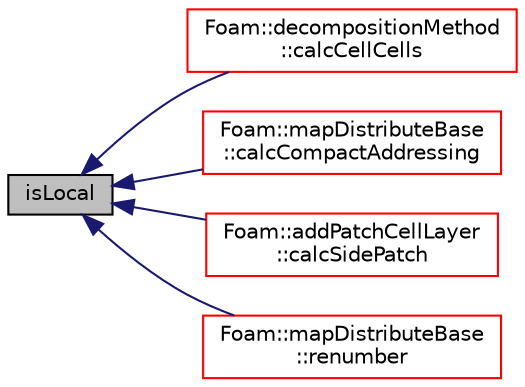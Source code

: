 digraph "isLocal"
{
  bgcolor="transparent";
  edge [fontname="Helvetica",fontsize="10",labelfontname="Helvetica",labelfontsize="10"];
  node [fontname="Helvetica",fontsize="10",shape=record];
  rankdir="LR";
  Node246 [label="isLocal",height=0.2,width=0.4,color="black", fillcolor="grey75", style="filled", fontcolor="black"];
  Node246 -> Node247 [dir="back",color="midnightblue",fontsize="10",style="solid",fontname="Helvetica"];
  Node247 [label="Foam::decompositionMethod\l::calcCellCells",height=0.2,width=0.4,color="red",URL="$a29949.html#a86727d8c968e3ae5d8f394879e2b3c8a",tooltip="Helper: determine (local or global) cellCells from mesh. "];
  Node246 -> Node253 [dir="back",color="midnightblue",fontsize="10",style="solid",fontname="Helvetica"];
  Node253 [label="Foam::mapDistributeBase\l::calcCompactAddressing",height=0.2,width=0.4,color="red",URL="$a28525.html#a9aa8f714ca633731d8581778176d547f",tooltip="Construct per processor compact addressing of the global elements. "];
  Node246 -> Node261 [dir="back",color="midnightblue",fontsize="10",style="solid",fontname="Helvetica"];
  Node261 [label="Foam::addPatchCellLayer\l::calcSidePatch",height=0.2,width=0.4,color="red",URL="$a22385.html#a25346f181e6f56df9a1839ff94eea581",tooltip="Boundary edges get extruded into boundary faces. Determine patch. "];
  Node246 -> Node269 [dir="back",color="midnightblue",fontsize="10",style="solid",fontname="Helvetica"];
  Node269 [label="Foam::mapDistributeBase\l::renumber",height=0.2,width=0.4,color="red",URL="$a28525.html#a7c6112e8fa06e2ada7398f49dd48a1c8",tooltip="Helper for construct from globalIndex. Renumbers element. "];
}
